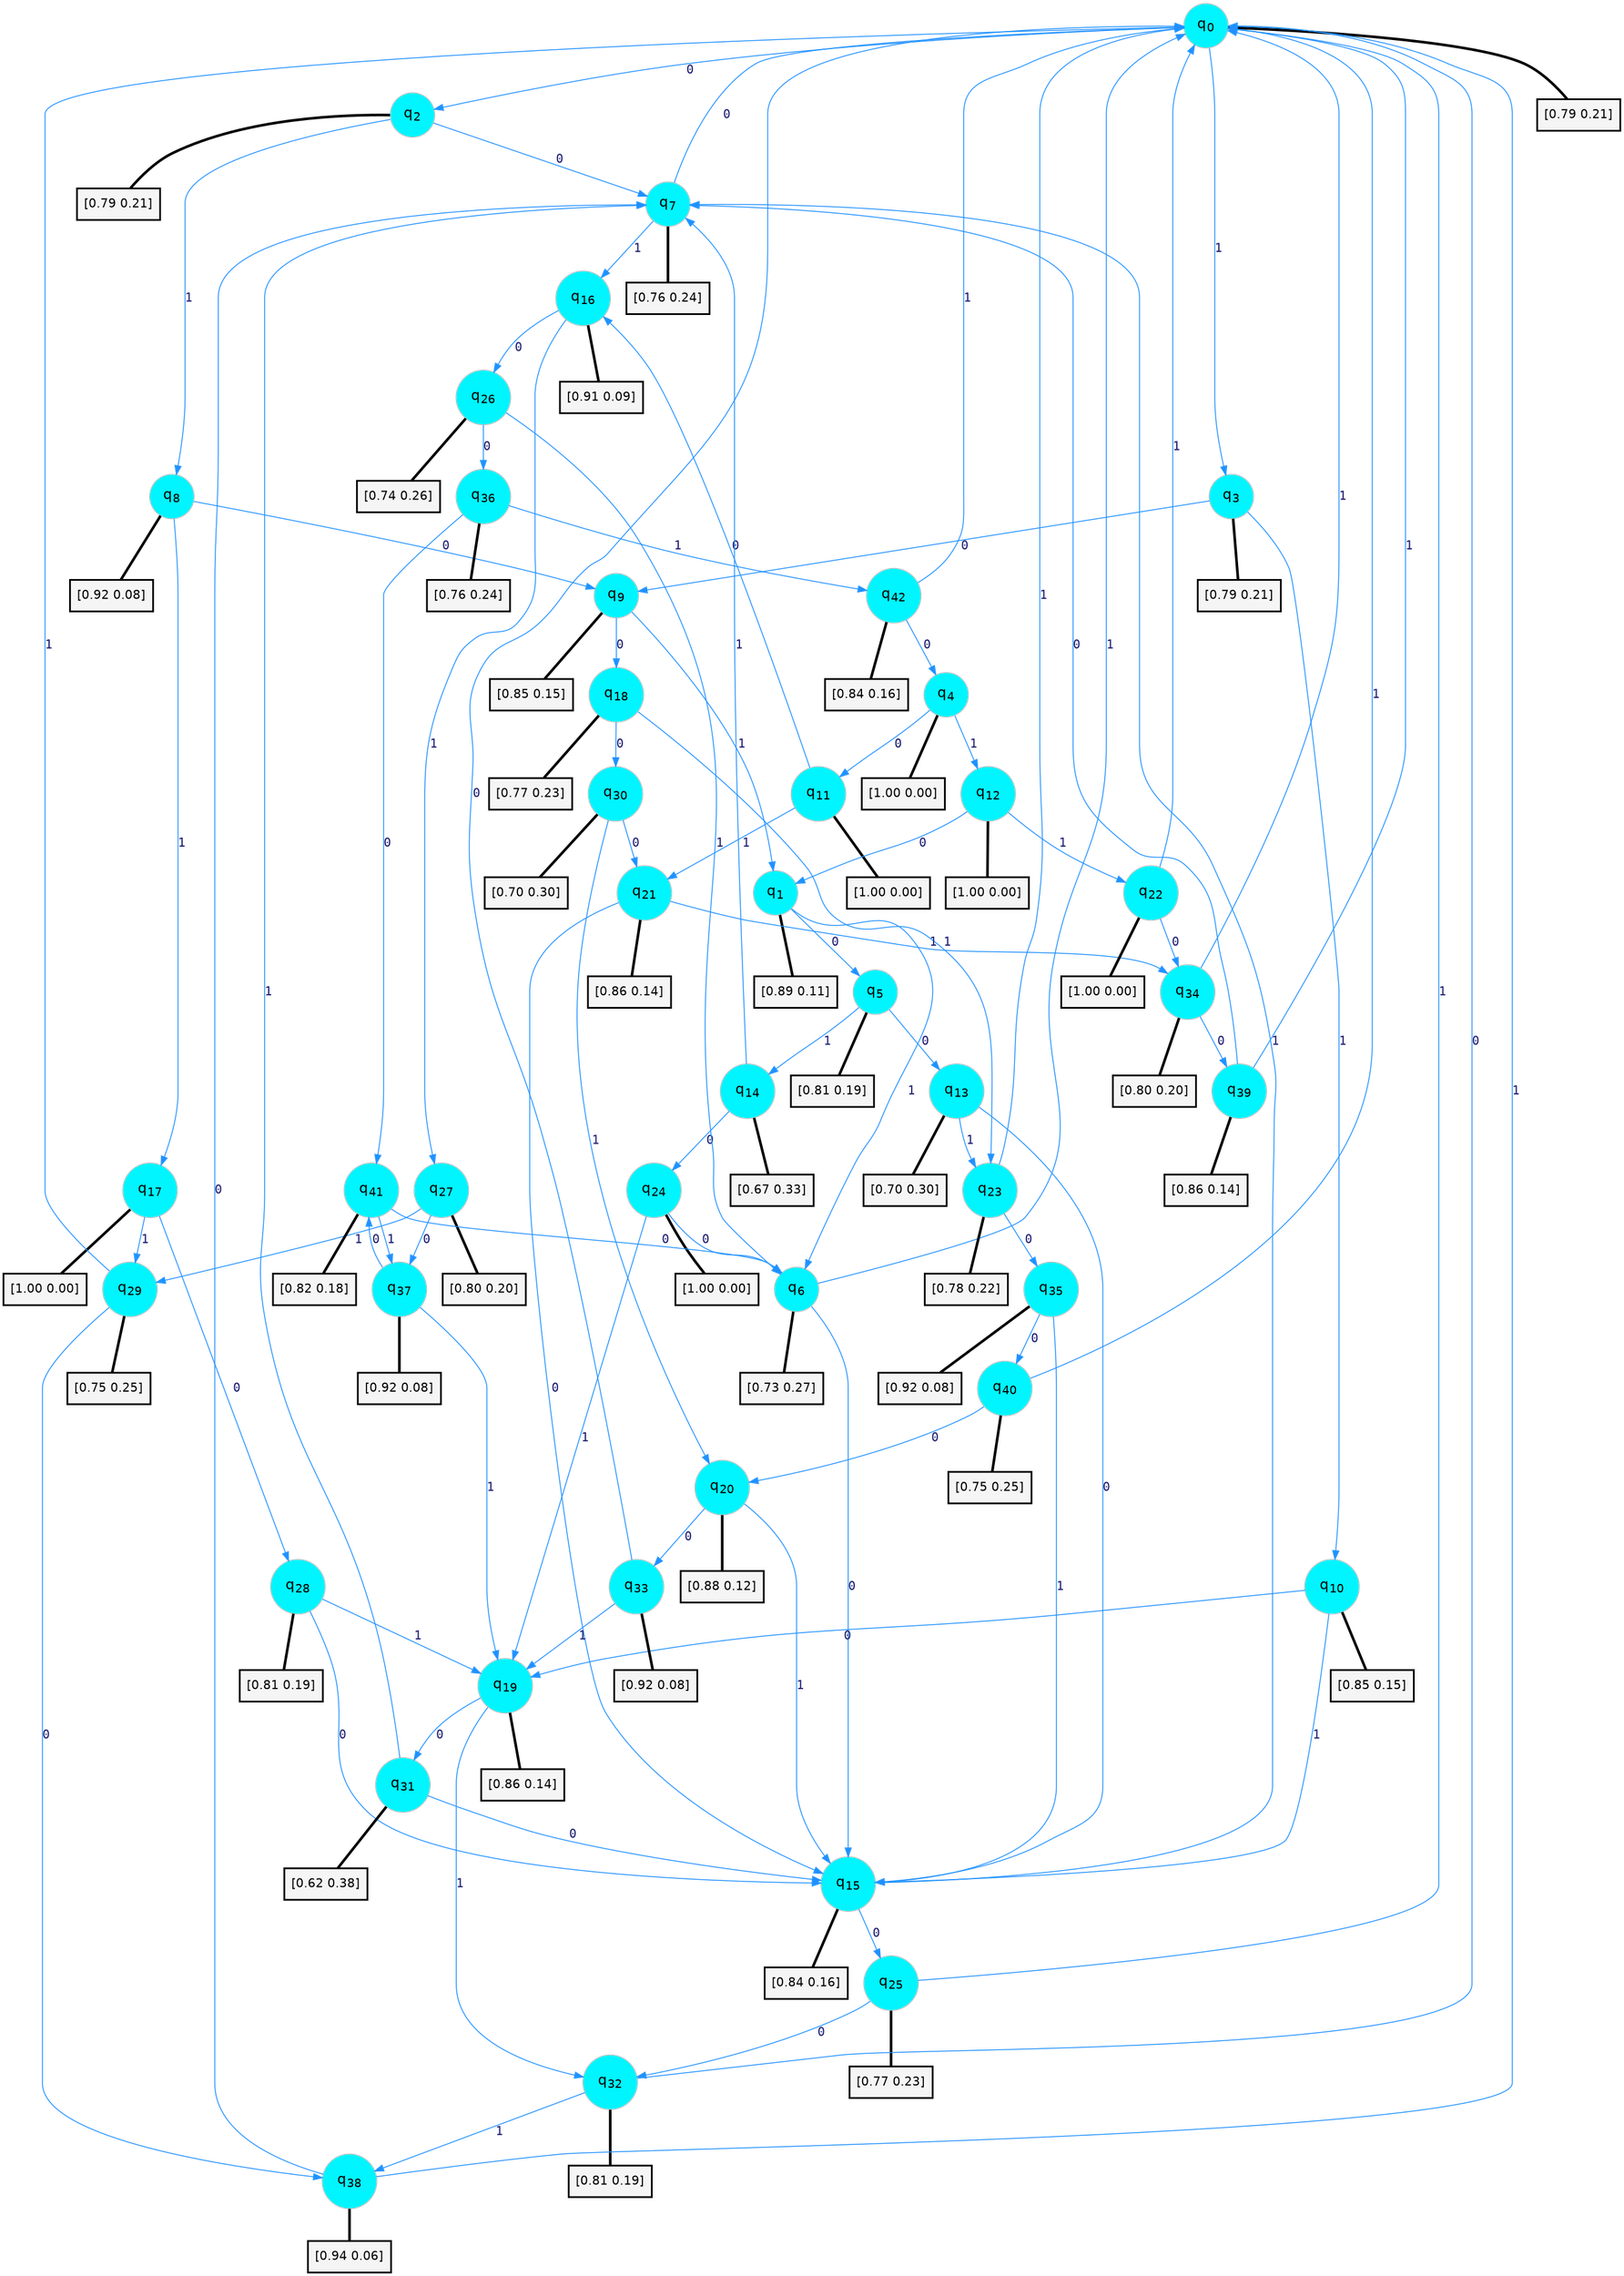 digraph G {
graph [
bgcolor=transparent, dpi=300, rankdir=TD, size="40,25"];
node [
color=gray, fillcolor=turquoise1, fontcolor=black, fontname=Helvetica, fontsize=16, fontweight=bold, shape=circle, style=filled];
edge [
arrowsize=1, color=dodgerblue1, fontcolor=midnightblue, fontname=courier, fontweight=bold, penwidth=1, style=solid, weight=20];
0[label=<q<SUB>0</SUB>>];
1[label=<q<SUB>1</SUB>>];
2[label=<q<SUB>2</SUB>>];
3[label=<q<SUB>3</SUB>>];
4[label=<q<SUB>4</SUB>>];
5[label=<q<SUB>5</SUB>>];
6[label=<q<SUB>6</SUB>>];
7[label=<q<SUB>7</SUB>>];
8[label=<q<SUB>8</SUB>>];
9[label=<q<SUB>9</SUB>>];
10[label=<q<SUB>10</SUB>>];
11[label=<q<SUB>11</SUB>>];
12[label=<q<SUB>12</SUB>>];
13[label=<q<SUB>13</SUB>>];
14[label=<q<SUB>14</SUB>>];
15[label=<q<SUB>15</SUB>>];
16[label=<q<SUB>16</SUB>>];
17[label=<q<SUB>17</SUB>>];
18[label=<q<SUB>18</SUB>>];
19[label=<q<SUB>19</SUB>>];
20[label=<q<SUB>20</SUB>>];
21[label=<q<SUB>21</SUB>>];
22[label=<q<SUB>22</SUB>>];
23[label=<q<SUB>23</SUB>>];
24[label=<q<SUB>24</SUB>>];
25[label=<q<SUB>25</SUB>>];
26[label=<q<SUB>26</SUB>>];
27[label=<q<SUB>27</SUB>>];
28[label=<q<SUB>28</SUB>>];
29[label=<q<SUB>29</SUB>>];
30[label=<q<SUB>30</SUB>>];
31[label=<q<SUB>31</SUB>>];
32[label=<q<SUB>32</SUB>>];
33[label=<q<SUB>33</SUB>>];
34[label=<q<SUB>34</SUB>>];
35[label=<q<SUB>35</SUB>>];
36[label=<q<SUB>36</SUB>>];
37[label=<q<SUB>37</SUB>>];
38[label=<q<SUB>38</SUB>>];
39[label=<q<SUB>39</SUB>>];
40[label=<q<SUB>40</SUB>>];
41[label=<q<SUB>41</SUB>>];
42[label=<q<SUB>42</SUB>>];
43[label="[0.79 0.21]", shape=box,fontcolor=black, fontname=Helvetica, fontsize=14, penwidth=2, fillcolor=whitesmoke,color=black];
44[label="[0.89 0.11]", shape=box,fontcolor=black, fontname=Helvetica, fontsize=14, penwidth=2, fillcolor=whitesmoke,color=black];
45[label="[0.79 0.21]", shape=box,fontcolor=black, fontname=Helvetica, fontsize=14, penwidth=2, fillcolor=whitesmoke,color=black];
46[label="[0.79 0.21]", shape=box,fontcolor=black, fontname=Helvetica, fontsize=14, penwidth=2, fillcolor=whitesmoke,color=black];
47[label="[1.00 0.00]", shape=box,fontcolor=black, fontname=Helvetica, fontsize=14, penwidth=2, fillcolor=whitesmoke,color=black];
48[label="[0.81 0.19]", shape=box,fontcolor=black, fontname=Helvetica, fontsize=14, penwidth=2, fillcolor=whitesmoke,color=black];
49[label="[0.73 0.27]", shape=box,fontcolor=black, fontname=Helvetica, fontsize=14, penwidth=2, fillcolor=whitesmoke,color=black];
50[label="[0.76 0.24]", shape=box,fontcolor=black, fontname=Helvetica, fontsize=14, penwidth=2, fillcolor=whitesmoke,color=black];
51[label="[0.92 0.08]", shape=box,fontcolor=black, fontname=Helvetica, fontsize=14, penwidth=2, fillcolor=whitesmoke,color=black];
52[label="[0.85 0.15]", shape=box,fontcolor=black, fontname=Helvetica, fontsize=14, penwidth=2, fillcolor=whitesmoke,color=black];
53[label="[0.85 0.15]", shape=box,fontcolor=black, fontname=Helvetica, fontsize=14, penwidth=2, fillcolor=whitesmoke,color=black];
54[label="[1.00 0.00]", shape=box,fontcolor=black, fontname=Helvetica, fontsize=14, penwidth=2, fillcolor=whitesmoke,color=black];
55[label="[1.00 0.00]", shape=box,fontcolor=black, fontname=Helvetica, fontsize=14, penwidth=2, fillcolor=whitesmoke,color=black];
56[label="[0.70 0.30]", shape=box,fontcolor=black, fontname=Helvetica, fontsize=14, penwidth=2, fillcolor=whitesmoke,color=black];
57[label="[0.67 0.33]", shape=box,fontcolor=black, fontname=Helvetica, fontsize=14, penwidth=2, fillcolor=whitesmoke,color=black];
58[label="[0.84 0.16]", shape=box,fontcolor=black, fontname=Helvetica, fontsize=14, penwidth=2, fillcolor=whitesmoke,color=black];
59[label="[0.91 0.09]", shape=box,fontcolor=black, fontname=Helvetica, fontsize=14, penwidth=2, fillcolor=whitesmoke,color=black];
60[label="[1.00 0.00]", shape=box,fontcolor=black, fontname=Helvetica, fontsize=14, penwidth=2, fillcolor=whitesmoke,color=black];
61[label="[0.77 0.23]", shape=box,fontcolor=black, fontname=Helvetica, fontsize=14, penwidth=2, fillcolor=whitesmoke,color=black];
62[label="[0.86 0.14]", shape=box,fontcolor=black, fontname=Helvetica, fontsize=14, penwidth=2, fillcolor=whitesmoke,color=black];
63[label="[0.88 0.12]", shape=box,fontcolor=black, fontname=Helvetica, fontsize=14, penwidth=2, fillcolor=whitesmoke,color=black];
64[label="[0.86 0.14]", shape=box,fontcolor=black, fontname=Helvetica, fontsize=14, penwidth=2, fillcolor=whitesmoke,color=black];
65[label="[1.00 0.00]", shape=box,fontcolor=black, fontname=Helvetica, fontsize=14, penwidth=2, fillcolor=whitesmoke,color=black];
66[label="[0.78 0.22]", shape=box,fontcolor=black, fontname=Helvetica, fontsize=14, penwidth=2, fillcolor=whitesmoke,color=black];
67[label="[1.00 0.00]", shape=box,fontcolor=black, fontname=Helvetica, fontsize=14, penwidth=2, fillcolor=whitesmoke,color=black];
68[label="[0.77 0.23]", shape=box,fontcolor=black, fontname=Helvetica, fontsize=14, penwidth=2, fillcolor=whitesmoke,color=black];
69[label="[0.74 0.26]", shape=box,fontcolor=black, fontname=Helvetica, fontsize=14, penwidth=2, fillcolor=whitesmoke,color=black];
70[label="[0.80 0.20]", shape=box,fontcolor=black, fontname=Helvetica, fontsize=14, penwidth=2, fillcolor=whitesmoke,color=black];
71[label="[0.81 0.19]", shape=box,fontcolor=black, fontname=Helvetica, fontsize=14, penwidth=2, fillcolor=whitesmoke,color=black];
72[label="[0.75 0.25]", shape=box,fontcolor=black, fontname=Helvetica, fontsize=14, penwidth=2, fillcolor=whitesmoke,color=black];
73[label="[0.70 0.30]", shape=box,fontcolor=black, fontname=Helvetica, fontsize=14, penwidth=2, fillcolor=whitesmoke,color=black];
74[label="[0.62 0.38]", shape=box,fontcolor=black, fontname=Helvetica, fontsize=14, penwidth=2, fillcolor=whitesmoke,color=black];
75[label="[0.81 0.19]", shape=box,fontcolor=black, fontname=Helvetica, fontsize=14, penwidth=2, fillcolor=whitesmoke,color=black];
76[label="[0.92 0.08]", shape=box,fontcolor=black, fontname=Helvetica, fontsize=14, penwidth=2, fillcolor=whitesmoke,color=black];
77[label="[0.80 0.20]", shape=box,fontcolor=black, fontname=Helvetica, fontsize=14, penwidth=2, fillcolor=whitesmoke,color=black];
78[label="[0.92 0.08]", shape=box,fontcolor=black, fontname=Helvetica, fontsize=14, penwidth=2, fillcolor=whitesmoke,color=black];
79[label="[0.76 0.24]", shape=box,fontcolor=black, fontname=Helvetica, fontsize=14, penwidth=2, fillcolor=whitesmoke,color=black];
80[label="[0.92 0.08]", shape=box,fontcolor=black, fontname=Helvetica, fontsize=14, penwidth=2, fillcolor=whitesmoke,color=black];
81[label="[0.94 0.06]", shape=box,fontcolor=black, fontname=Helvetica, fontsize=14, penwidth=2, fillcolor=whitesmoke,color=black];
82[label="[0.86 0.14]", shape=box,fontcolor=black, fontname=Helvetica, fontsize=14, penwidth=2, fillcolor=whitesmoke,color=black];
83[label="[0.75 0.25]", shape=box,fontcolor=black, fontname=Helvetica, fontsize=14, penwidth=2, fillcolor=whitesmoke,color=black];
84[label="[0.82 0.18]", shape=box,fontcolor=black, fontname=Helvetica, fontsize=14, penwidth=2, fillcolor=whitesmoke,color=black];
85[label="[0.84 0.16]", shape=box,fontcolor=black, fontname=Helvetica, fontsize=14, penwidth=2, fillcolor=whitesmoke,color=black];
0->2 [label=0];
0->3 [label=1];
0->43 [arrowhead=none, penwidth=3,color=black];
1->5 [label=0];
1->6 [label=1];
1->44 [arrowhead=none, penwidth=3,color=black];
2->7 [label=0];
2->8 [label=1];
2->45 [arrowhead=none, penwidth=3,color=black];
3->9 [label=0];
3->10 [label=1];
3->46 [arrowhead=none, penwidth=3,color=black];
4->11 [label=0];
4->12 [label=1];
4->47 [arrowhead=none, penwidth=3,color=black];
5->13 [label=0];
5->14 [label=1];
5->48 [arrowhead=none, penwidth=3,color=black];
6->15 [label=0];
6->0 [label=1];
6->49 [arrowhead=none, penwidth=3,color=black];
7->0 [label=0];
7->16 [label=1];
7->50 [arrowhead=none, penwidth=3,color=black];
8->9 [label=0];
8->17 [label=1];
8->51 [arrowhead=none, penwidth=3,color=black];
9->18 [label=0];
9->1 [label=1];
9->52 [arrowhead=none, penwidth=3,color=black];
10->19 [label=0];
10->15 [label=1];
10->53 [arrowhead=none, penwidth=3,color=black];
11->16 [label=0];
11->21 [label=1];
11->54 [arrowhead=none, penwidth=3,color=black];
12->1 [label=0];
12->22 [label=1];
12->55 [arrowhead=none, penwidth=3,color=black];
13->15 [label=0];
13->23 [label=1];
13->56 [arrowhead=none, penwidth=3,color=black];
14->24 [label=0];
14->7 [label=1];
14->57 [arrowhead=none, penwidth=3,color=black];
15->25 [label=0];
15->7 [label=1];
15->58 [arrowhead=none, penwidth=3,color=black];
16->26 [label=0];
16->27 [label=1];
16->59 [arrowhead=none, penwidth=3,color=black];
17->28 [label=0];
17->29 [label=1];
17->60 [arrowhead=none, penwidth=3,color=black];
18->30 [label=0];
18->23 [label=1];
18->61 [arrowhead=none, penwidth=3,color=black];
19->31 [label=0];
19->32 [label=1];
19->62 [arrowhead=none, penwidth=3,color=black];
20->33 [label=0];
20->15 [label=1];
20->63 [arrowhead=none, penwidth=3,color=black];
21->15 [label=0];
21->34 [label=1];
21->64 [arrowhead=none, penwidth=3,color=black];
22->34 [label=0];
22->0 [label=1];
22->65 [arrowhead=none, penwidth=3,color=black];
23->35 [label=0];
23->0 [label=1];
23->66 [arrowhead=none, penwidth=3,color=black];
24->6 [label=0];
24->19 [label=1];
24->67 [arrowhead=none, penwidth=3,color=black];
25->32 [label=0];
25->0 [label=1];
25->68 [arrowhead=none, penwidth=3,color=black];
26->36 [label=0];
26->6 [label=1];
26->69 [arrowhead=none, penwidth=3,color=black];
27->37 [label=0];
27->29 [label=1];
27->70 [arrowhead=none, penwidth=3,color=black];
28->15 [label=0];
28->19 [label=1];
28->71 [arrowhead=none, penwidth=3,color=black];
29->38 [label=0];
29->0 [label=1];
29->72 [arrowhead=none, penwidth=3,color=black];
30->21 [label=0];
30->20 [label=1];
30->73 [arrowhead=none, penwidth=3,color=black];
31->15 [label=0];
31->7 [label=1];
31->74 [arrowhead=none, penwidth=3,color=black];
32->0 [label=0];
32->38 [label=1];
32->75 [arrowhead=none, penwidth=3,color=black];
33->0 [label=0];
33->19 [label=1];
33->76 [arrowhead=none, penwidth=3,color=black];
34->39 [label=0];
34->0 [label=1];
34->77 [arrowhead=none, penwidth=3,color=black];
35->40 [label=0];
35->15 [label=1];
35->78 [arrowhead=none, penwidth=3,color=black];
36->41 [label=0];
36->42 [label=1];
36->79 [arrowhead=none, penwidth=3,color=black];
37->41 [label=0];
37->19 [label=1];
37->80 [arrowhead=none, penwidth=3,color=black];
38->7 [label=0];
38->0 [label=1];
38->81 [arrowhead=none, penwidth=3,color=black];
39->7 [label=0];
39->0 [label=1];
39->82 [arrowhead=none, penwidth=3,color=black];
40->20 [label=0];
40->0 [label=1];
40->83 [arrowhead=none, penwidth=3,color=black];
41->6 [label=0];
41->37 [label=1];
41->84 [arrowhead=none, penwidth=3,color=black];
42->4 [label=0];
42->0 [label=1];
42->85 [arrowhead=none, penwidth=3,color=black];
}

